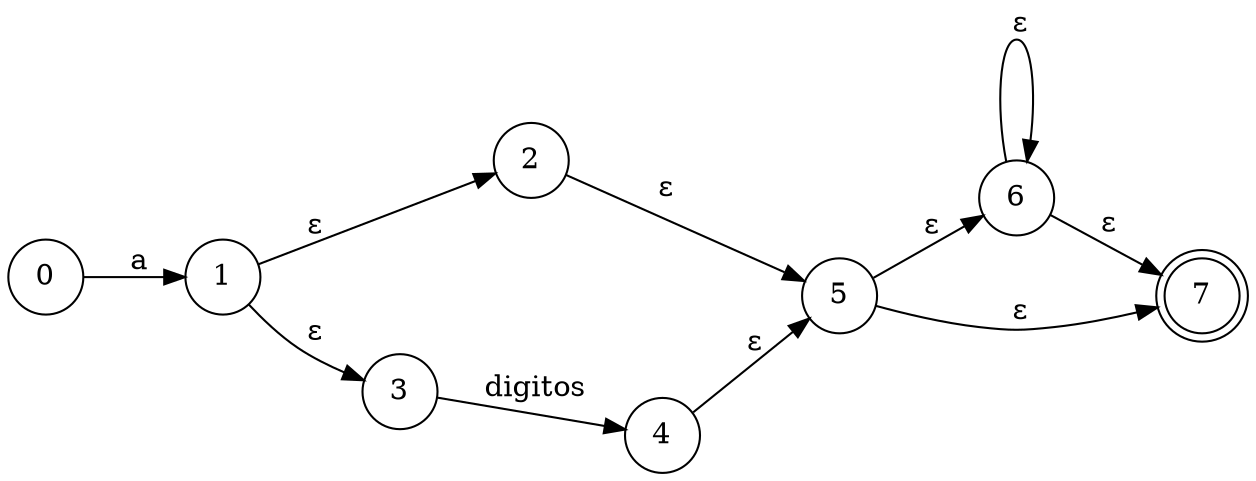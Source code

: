digraph G { 
nodesep=0.8; 
ranksep=0.5; 
rankdir = LR; 
node[shape = circle ]; 
0->1 [ label = " a"]; 
1->2 [ label = " ε"]; 
1->3 [ label = " ε"]; 
3->4 [ label = " digitos"]; 
4->5 [ label = " ε"]; 
2->5 [ label = " ε"]; 
5->6 [ label = " ε"]; 
6->6 [ label = " ε"]; 
6->7 [ label = " ε"]; 
5->7 [ label = " ε"]; 
7[ shape = doublecircle];}